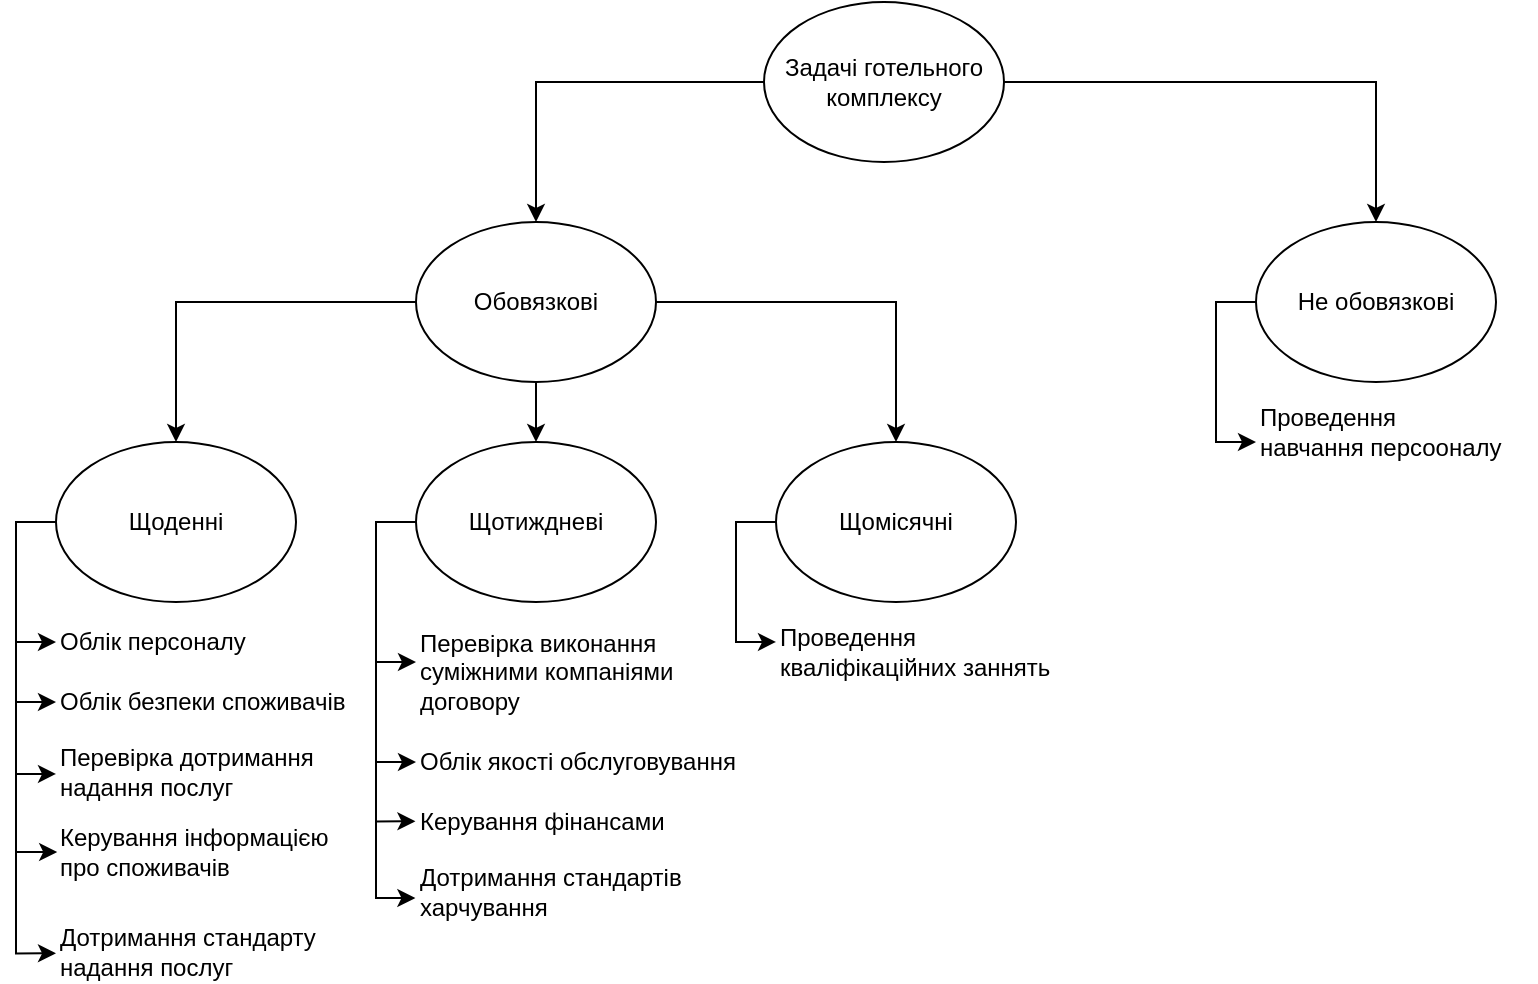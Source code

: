 <mxfile version="16.0.0" type="device"><diagram id="HZaNQXUWpZRIpUx_Taqi" name="Page-1"><mxGraphModel dx="2500" dy="934" grid="1" gridSize="10" guides="1" tooltips="1" connect="1" arrows="1" fold="1" page="1" pageScale="1" pageWidth="827" pageHeight="1169" math="0" shadow="0"><root><mxCell id="0"/><mxCell id="1" parent="0"/><mxCell id="cchyfK6Bk0tTdDWhKFCC-3" style="edgeStyle=orthogonalEdgeStyle;rounded=0;orthogonalLoop=1;jettySize=auto;html=1;exitX=0;exitY=0.5;exitDx=0;exitDy=0;entryX=0.5;entryY=0;entryDx=0;entryDy=0;" edge="1" parent="1" source="cchyfK6Bk0tTdDWhKFCC-1" target="cchyfK6Bk0tTdDWhKFCC-2"><mxGeometry relative="1" as="geometry"/></mxCell><mxCell id="cchyfK6Bk0tTdDWhKFCC-9" style="edgeStyle=orthogonalEdgeStyle;rounded=0;orthogonalLoop=1;jettySize=auto;html=1;exitX=1;exitY=0.5;exitDx=0;exitDy=0;entryX=0.5;entryY=0;entryDx=0;entryDy=0;" edge="1" parent="1" source="cchyfK6Bk0tTdDWhKFCC-1" target="cchyfK6Bk0tTdDWhKFCC-8"><mxGeometry relative="1" as="geometry"/></mxCell><mxCell id="cchyfK6Bk0tTdDWhKFCC-1" value="Задачі готельного комплексу" style="ellipse;whiteSpace=wrap;html=1;" vertex="1" parent="1"><mxGeometry x="354" y="140" width="120" height="80" as="geometry"/></mxCell><mxCell id="cchyfK6Bk0tTdDWhKFCC-5" style="edgeStyle=orthogonalEdgeStyle;rounded=0;orthogonalLoop=1;jettySize=auto;html=1;exitX=0;exitY=0.5;exitDx=0;exitDy=0;entryX=0.5;entryY=0;entryDx=0;entryDy=0;" edge="1" parent="1" source="cchyfK6Bk0tTdDWhKFCC-2" target="cchyfK6Bk0tTdDWhKFCC-4"><mxGeometry relative="1" as="geometry"/></mxCell><mxCell id="cchyfK6Bk0tTdDWhKFCC-7" style="edgeStyle=orthogonalEdgeStyle;rounded=0;orthogonalLoop=1;jettySize=auto;html=1;exitX=1;exitY=0.5;exitDx=0;exitDy=0;entryX=0.5;entryY=0;entryDx=0;entryDy=0;" edge="1" parent="1" source="cchyfK6Bk0tTdDWhKFCC-2" target="cchyfK6Bk0tTdDWhKFCC-6"><mxGeometry relative="1" as="geometry"/></mxCell><mxCell id="cchyfK6Bk0tTdDWhKFCC-22" style="edgeStyle=orthogonalEdgeStyle;rounded=0;orthogonalLoop=1;jettySize=auto;html=1;exitX=0.5;exitY=1;exitDx=0;exitDy=0;entryX=0.5;entryY=0;entryDx=0;entryDy=0;" edge="1" parent="1" source="cchyfK6Bk0tTdDWhKFCC-2" target="cchyfK6Bk0tTdDWhKFCC-21"><mxGeometry relative="1" as="geometry"/></mxCell><mxCell id="cchyfK6Bk0tTdDWhKFCC-2" value="Обовязкові" style="ellipse;whiteSpace=wrap;html=1;" vertex="1" parent="1"><mxGeometry x="180" y="250" width="120" height="80" as="geometry"/></mxCell><mxCell id="cchyfK6Bk0tTdDWhKFCC-25" style="edgeStyle=orthogonalEdgeStyle;rounded=0;orthogonalLoop=1;jettySize=auto;html=1;exitX=0;exitY=0.5;exitDx=0;exitDy=0;entryX=0;entryY=0.5;entryDx=0;entryDy=0;" edge="1" parent="1" source="cchyfK6Bk0tTdDWhKFCC-4" target="cchyfK6Bk0tTdDWhKFCC-10"><mxGeometry relative="1" as="geometry"/></mxCell><mxCell id="cchyfK6Bk0tTdDWhKFCC-26" style="edgeStyle=orthogonalEdgeStyle;rounded=0;orthogonalLoop=1;jettySize=auto;html=1;exitX=0;exitY=0.5;exitDx=0;exitDy=0;entryX=0;entryY=0.5;entryDx=0;entryDy=0;entryPerimeter=0;" edge="1" parent="1" source="cchyfK6Bk0tTdDWhKFCC-4" target="cchyfK6Bk0tTdDWhKFCC-12"><mxGeometry relative="1" as="geometry"/></mxCell><mxCell id="cchyfK6Bk0tTdDWhKFCC-28" style="edgeStyle=orthogonalEdgeStyle;rounded=0;orthogonalLoop=1;jettySize=auto;html=1;exitX=0;exitY=0.5;exitDx=0;exitDy=0;entryX=0;entryY=0.533;entryDx=0;entryDy=0;entryPerimeter=0;" edge="1" parent="1" source="cchyfK6Bk0tTdDWhKFCC-4" target="cchyfK6Bk0tTdDWhKFCC-18"><mxGeometry relative="1" as="geometry"/></mxCell><mxCell id="cchyfK6Bk0tTdDWhKFCC-29" style="edgeStyle=orthogonalEdgeStyle;rounded=0;orthogonalLoop=1;jettySize=auto;html=1;exitX=0;exitY=0.5;exitDx=0;exitDy=0;entryX=0.004;entryY=0.5;entryDx=0;entryDy=0;entryPerimeter=0;" edge="1" parent="1" source="cchyfK6Bk0tTdDWhKFCC-4" target="cchyfK6Bk0tTdDWhKFCC-16"><mxGeometry relative="1" as="geometry"/></mxCell><mxCell id="cchyfK6Bk0tTdDWhKFCC-30" style="edgeStyle=orthogonalEdgeStyle;rounded=0;orthogonalLoop=1;jettySize=auto;html=1;exitX=0;exitY=0.5;exitDx=0;exitDy=0;entryX=0;entryY=0.522;entryDx=0;entryDy=0;entryPerimeter=0;" edge="1" parent="1" source="cchyfK6Bk0tTdDWhKFCC-4" target="cchyfK6Bk0tTdDWhKFCC-20"><mxGeometry relative="1" as="geometry"/></mxCell><mxCell id="cchyfK6Bk0tTdDWhKFCC-4" value="Щоденні" style="ellipse;whiteSpace=wrap;html=1;" vertex="1" parent="1"><mxGeometry y="360" width="120" height="80" as="geometry"/></mxCell><mxCell id="cchyfK6Bk0tTdDWhKFCC-35" style="edgeStyle=orthogonalEdgeStyle;rounded=0;orthogonalLoop=1;jettySize=auto;html=1;exitX=0;exitY=0.5;exitDx=0;exitDy=0;entryX=0;entryY=0.333;entryDx=0;entryDy=0;entryPerimeter=0;" edge="1" parent="1" source="cchyfK6Bk0tTdDWhKFCC-6" target="cchyfK6Bk0tTdDWhKFCC-23"><mxGeometry relative="1" as="geometry"/></mxCell><mxCell id="cchyfK6Bk0tTdDWhKFCC-6" value="Щомісячні" style="ellipse;whiteSpace=wrap;html=1;" vertex="1" parent="1"><mxGeometry x="360" y="360" width="120" height="80" as="geometry"/></mxCell><mxCell id="cchyfK6Bk0tTdDWhKFCC-36" style="edgeStyle=orthogonalEdgeStyle;rounded=0;orthogonalLoop=1;jettySize=auto;html=1;exitX=0;exitY=0.5;exitDx=0;exitDy=0;entryX=0;entryY=0.667;entryDx=0;entryDy=0;entryPerimeter=0;" edge="1" parent="1" source="cchyfK6Bk0tTdDWhKFCC-8" target="cchyfK6Bk0tTdDWhKFCC-24"><mxGeometry relative="1" as="geometry"/></mxCell><mxCell id="cchyfK6Bk0tTdDWhKFCC-8" value="Не обовязкові" style="ellipse;whiteSpace=wrap;html=1;" vertex="1" parent="1"><mxGeometry x="600" y="250" width="120" height="80" as="geometry"/></mxCell><mxCell id="cchyfK6Bk0tTdDWhKFCC-10" value="Облік персоналу" style="text;html=1;strokeColor=none;fillColor=none;align=left;verticalAlign=middle;whiteSpace=wrap;rounded=0;" vertex="1" parent="1"><mxGeometry y="450" width="100" height="20" as="geometry"/></mxCell><mxCell id="cchyfK6Bk0tTdDWhKFCC-11" value="Облік якості обслуговування" style="text;html=1;strokeColor=none;fillColor=none;align=left;verticalAlign=middle;whiteSpace=wrap;rounded=0;" vertex="1" parent="1"><mxGeometry x="180" y="510" width="160" height="20" as="geometry"/></mxCell><mxCell id="cchyfK6Bk0tTdDWhKFCC-12" value="Облік безпеки споживачів&lt;br&gt;" style="text;html=1;align=left;verticalAlign=middle;resizable=0;points=[];autosize=1;strokeColor=none;fillColor=none;" vertex="1" parent="1"><mxGeometry y="480" width="160" height="20" as="geometry"/></mxCell><mxCell id="cchyfK6Bk0tTdDWhKFCC-15" value="Перевірка виконання&lt;br&gt;суміжними компаніями &lt;br&gt;договору" style="text;html=1;align=left;verticalAlign=middle;resizable=0;points=[];autosize=1;strokeColor=none;fillColor=none;" vertex="1" parent="1"><mxGeometry x="180" y="450" width="140" height="50" as="geometry"/></mxCell><mxCell id="cchyfK6Bk0tTdDWhKFCC-16" value="Керування інформацією&lt;br&gt;про споживачів&lt;br&gt;" style="text;html=1;align=left;verticalAlign=middle;resizable=0;points=[];autosize=1;strokeColor=none;fillColor=none;" vertex="1" parent="1"><mxGeometry y="550" width="150" height="30" as="geometry"/></mxCell><mxCell id="cchyfK6Bk0tTdDWhKFCC-17" value="Керування фінансами" style="text;html=1;align=left;verticalAlign=middle;resizable=0;points=[];autosize=1;strokeColor=none;fillColor=none;" vertex="1" parent="1"><mxGeometry x="180" y="540" width="140" height="20" as="geometry"/></mxCell><mxCell id="cchyfK6Bk0tTdDWhKFCC-18" value="Перевірка дотримання &lt;br&gt;надання послуг" style="text;html=1;align=left;verticalAlign=middle;resizable=0;points=[];autosize=1;strokeColor=none;fillColor=none;" vertex="1" parent="1"><mxGeometry y="510" width="140" height="30" as="geometry"/></mxCell><mxCell id="cchyfK6Bk0tTdDWhKFCC-19" value="Дотримання стандартів &lt;br&gt;харчування" style="text;html=1;align=left;verticalAlign=middle;resizable=0;points=[];autosize=1;strokeColor=none;fillColor=none;" vertex="1" parent="1"><mxGeometry x="180" y="570" width="150" height="30" as="geometry"/></mxCell><mxCell id="cchyfK6Bk0tTdDWhKFCC-20" value="Дотримання стандарту &lt;br&gt;надання послуг" style="text;html=1;align=left;verticalAlign=middle;resizable=0;points=[];autosize=1;strokeColor=none;fillColor=none;" vertex="1" parent="1"><mxGeometry y="600" width="140" height="30" as="geometry"/></mxCell><mxCell id="cchyfK6Bk0tTdDWhKFCC-31" style="edgeStyle=orthogonalEdgeStyle;rounded=0;orthogonalLoop=1;jettySize=auto;html=1;exitX=0;exitY=0.5;exitDx=0;exitDy=0;entryX=0;entryY=0.4;entryDx=0;entryDy=0;entryPerimeter=0;" edge="1" parent="1" source="cchyfK6Bk0tTdDWhKFCC-21" target="cchyfK6Bk0tTdDWhKFCC-15"><mxGeometry relative="1" as="geometry"/></mxCell><mxCell id="cchyfK6Bk0tTdDWhKFCC-32" style="edgeStyle=orthogonalEdgeStyle;rounded=0;orthogonalLoop=1;jettySize=auto;html=1;exitX=0;exitY=0.5;exitDx=0;exitDy=0;entryX=0;entryY=0.5;entryDx=0;entryDy=0;" edge="1" parent="1" source="cchyfK6Bk0tTdDWhKFCC-21" target="cchyfK6Bk0tTdDWhKFCC-11"><mxGeometry relative="1" as="geometry"/></mxCell><mxCell id="cchyfK6Bk0tTdDWhKFCC-33" style="edgeStyle=orthogonalEdgeStyle;rounded=0;orthogonalLoop=1;jettySize=auto;html=1;exitX=0;exitY=0.5;exitDx=0;exitDy=0;entryX=-0.002;entryY=0.483;entryDx=0;entryDy=0;entryPerimeter=0;" edge="1" parent="1" source="cchyfK6Bk0tTdDWhKFCC-21" target="cchyfK6Bk0tTdDWhKFCC-17"><mxGeometry relative="1" as="geometry"/></mxCell><mxCell id="cchyfK6Bk0tTdDWhKFCC-34" style="edgeStyle=orthogonalEdgeStyle;rounded=0;orthogonalLoop=1;jettySize=auto;html=1;exitX=0;exitY=0.5;exitDx=0;exitDy=0;entryX=-0.002;entryY=0.6;entryDx=0;entryDy=0;entryPerimeter=0;" edge="1" parent="1" source="cchyfK6Bk0tTdDWhKFCC-21" target="cchyfK6Bk0tTdDWhKFCC-19"><mxGeometry relative="1" as="geometry"/></mxCell><mxCell id="cchyfK6Bk0tTdDWhKFCC-21" value="Щотиждневі" style="ellipse;whiteSpace=wrap;html=1;" vertex="1" parent="1"><mxGeometry x="180" y="360" width="120" height="80" as="geometry"/></mxCell><mxCell id="cchyfK6Bk0tTdDWhKFCC-23" value="Проведення &lt;br&gt;кваліфікаційних заннять" style="text;html=1;align=left;verticalAlign=middle;resizable=0;points=[];autosize=1;strokeColor=none;fillColor=none;" vertex="1" parent="1"><mxGeometry x="360" y="450" width="150" height="30" as="geometry"/></mxCell><mxCell id="cchyfK6Bk0tTdDWhKFCC-24" value="Проведення &lt;br&gt;навчання персооналу" style="text;html=1;align=left;verticalAlign=middle;resizable=0;points=[];autosize=1;strokeColor=none;fillColor=none;" vertex="1" parent="1"><mxGeometry x="600" y="340" width="140" height="30" as="geometry"/></mxCell></root></mxGraphModel></diagram></mxfile>